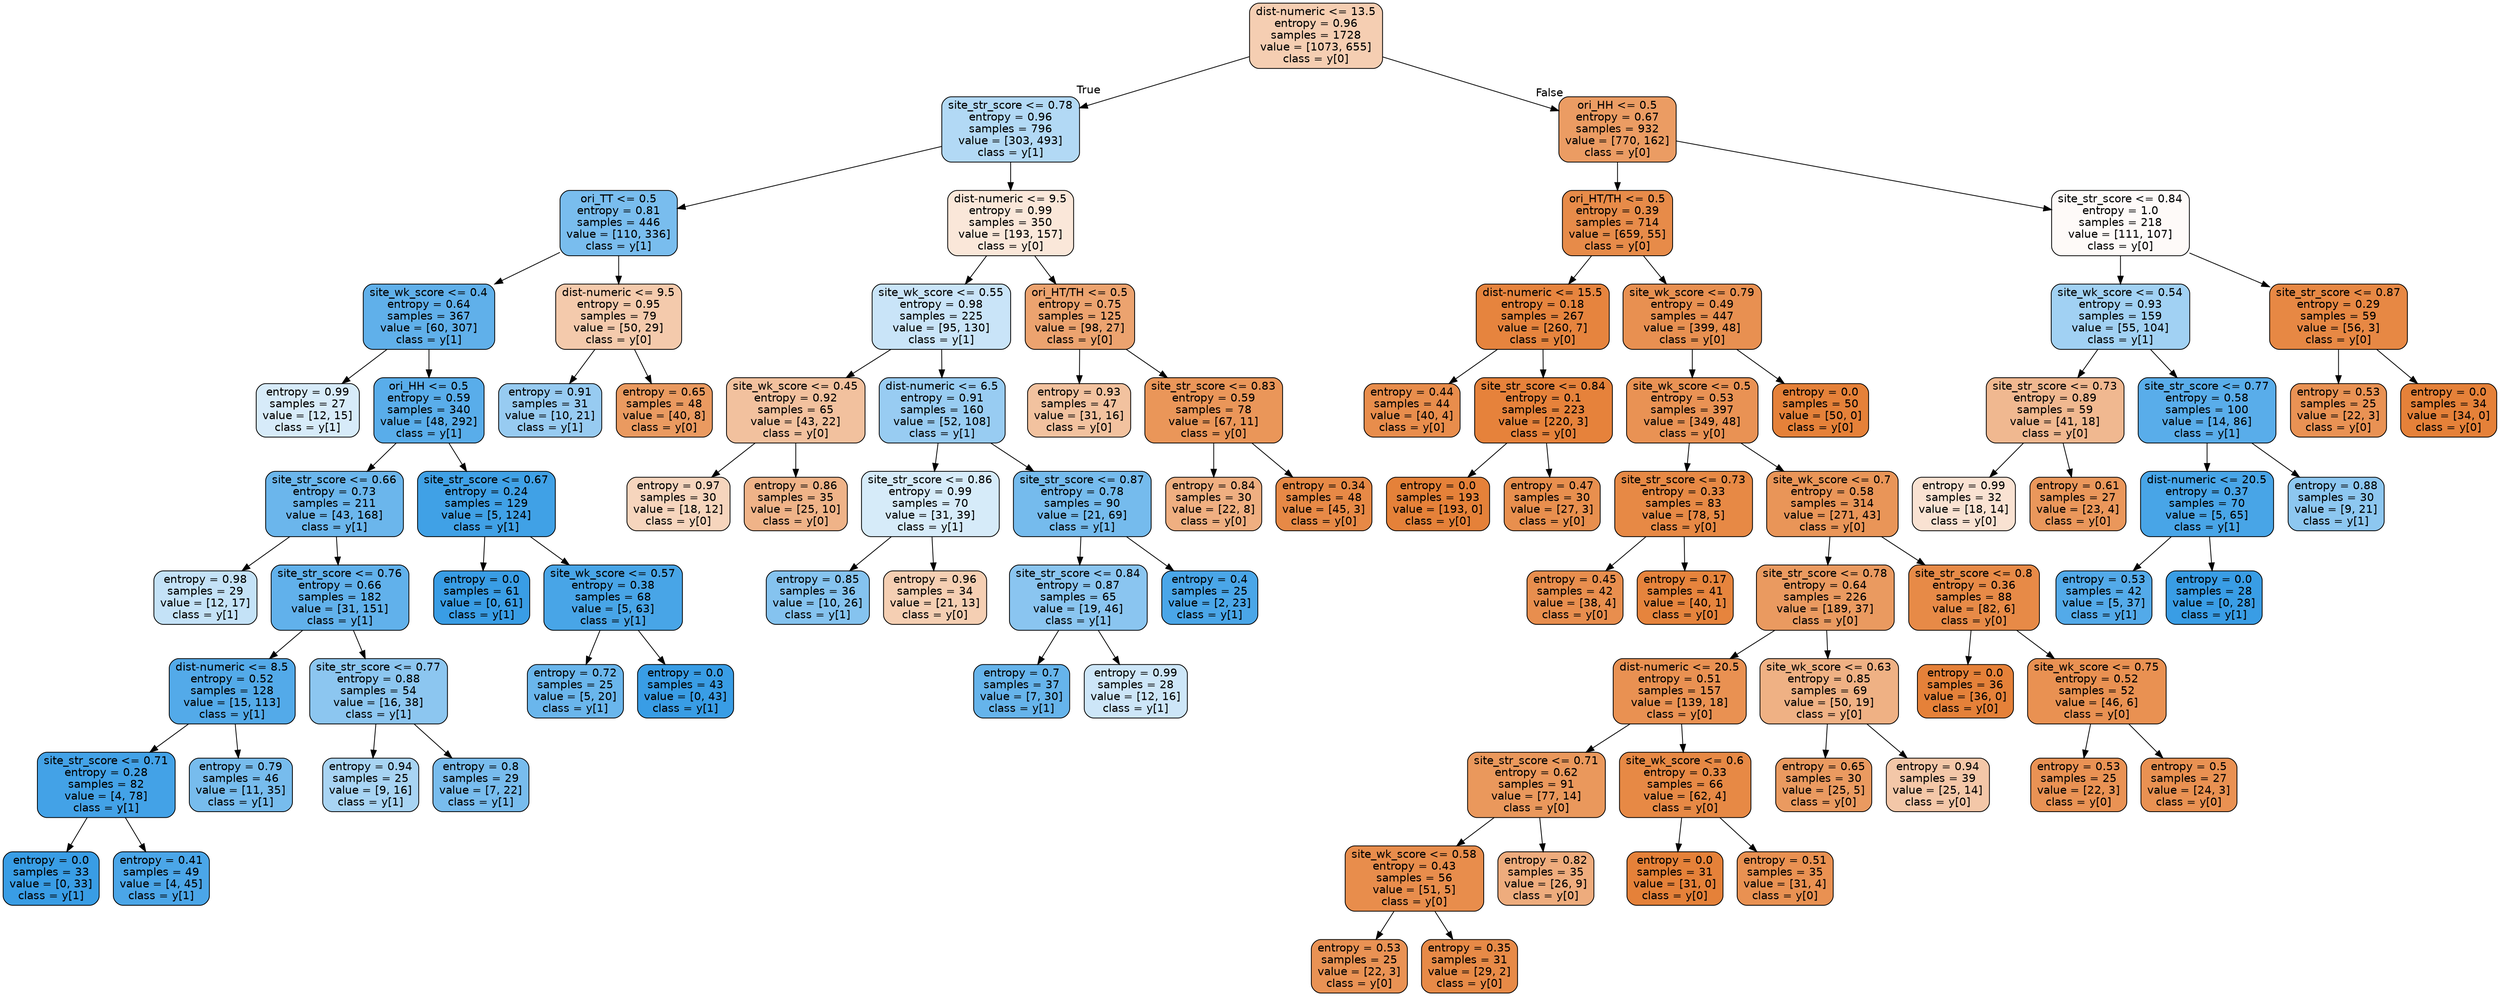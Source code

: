 digraph Tree {
node [shape=box, style="filled, rounded", color="black", fontname=helvetica] ;
edge [fontname=helvetica] ;
0 [label="dist-numeric <= 13.5\nentropy = 0.96\nsamples = 1728\nvalue = [1073, 655]\nclass = y[0]", fillcolor="#e5813963"] ;
1 [label="site_str_score <= 0.78\nentropy = 0.96\nsamples = 796\nvalue = [303, 493]\nclass = y[1]", fillcolor="#399de562"] ;
0 -> 1 [labeldistance=2.5, labelangle=45, headlabel="True"] ;
2 [label="ori_TT <= 0.5\nentropy = 0.81\nsamples = 446\nvalue = [110, 336]\nclass = y[1]", fillcolor="#399de5ac"] ;
1 -> 2 ;
3 [label="site_wk_score <= 0.4\nentropy = 0.64\nsamples = 367\nvalue = [60, 307]\nclass = y[1]", fillcolor="#399de5cd"] ;
2 -> 3 ;
4 [label="entropy = 0.99\nsamples = 27\nvalue = [12, 15]\nclass = y[1]", fillcolor="#399de533"] ;
3 -> 4 ;
5 [label="ori_HH <= 0.5\nentropy = 0.59\nsamples = 340\nvalue = [48, 292]\nclass = y[1]", fillcolor="#399de5d5"] ;
3 -> 5 ;
6 [label="site_str_score <= 0.66\nentropy = 0.73\nsamples = 211\nvalue = [43, 168]\nclass = y[1]", fillcolor="#399de5be"] ;
5 -> 6 ;
7 [label="entropy = 0.98\nsamples = 29\nvalue = [12, 17]\nclass = y[1]", fillcolor="#399de54b"] ;
6 -> 7 ;
8 [label="site_str_score <= 0.76\nentropy = 0.66\nsamples = 182\nvalue = [31, 151]\nclass = y[1]", fillcolor="#399de5cb"] ;
6 -> 8 ;
9 [label="dist-numeric <= 8.5\nentropy = 0.52\nsamples = 128\nvalue = [15, 113]\nclass = y[1]", fillcolor="#399de5dd"] ;
8 -> 9 ;
10 [label="site_str_score <= 0.71\nentropy = 0.28\nsamples = 82\nvalue = [4, 78]\nclass = y[1]", fillcolor="#399de5f2"] ;
9 -> 10 ;
11 [label="entropy = 0.0\nsamples = 33\nvalue = [0, 33]\nclass = y[1]", fillcolor="#399de5ff"] ;
10 -> 11 ;
12 [label="entropy = 0.41\nsamples = 49\nvalue = [4, 45]\nclass = y[1]", fillcolor="#399de5e8"] ;
10 -> 12 ;
13 [label="entropy = 0.79\nsamples = 46\nvalue = [11, 35]\nclass = y[1]", fillcolor="#399de5af"] ;
9 -> 13 ;
14 [label="site_str_score <= 0.77\nentropy = 0.88\nsamples = 54\nvalue = [16, 38]\nclass = y[1]", fillcolor="#399de594"] ;
8 -> 14 ;
15 [label="entropy = 0.94\nsamples = 25\nvalue = [9, 16]\nclass = y[1]", fillcolor="#399de570"] ;
14 -> 15 ;
16 [label="entropy = 0.8\nsamples = 29\nvalue = [7, 22]\nclass = y[1]", fillcolor="#399de5ae"] ;
14 -> 16 ;
17 [label="site_str_score <= 0.67\nentropy = 0.24\nsamples = 129\nvalue = [5, 124]\nclass = y[1]", fillcolor="#399de5f5"] ;
5 -> 17 ;
18 [label="entropy = 0.0\nsamples = 61\nvalue = [0, 61]\nclass = y[1]", fillcolor="#399de5ff"] ;
17 -> 18 ;
19 [label="site_wk_score <= 0.57\nentropy = 0.38\nsamples = 68\nvalue = [5, 63]\nclass = y[1]", fillcolor="#399de5eb"] ;
17 -> 19 ;
20 [label="entropy = 0.72\nsamples = 25\nvalue = [5, 20]\nclass = y[1]", fillcolor="#399de5bf"] ;
19 -> 20 ;
21 [label="entropy = 0.0\nsamples = 43\nvalue = [0, 43]\nclass = y[1]", fillcolor="#399de5ff"] ;
19 -> 21 ;
22 [label="dist-numeric <= 9.5\nentropy = 0.95\nsamples = 79\nvalue = [50, 29]\nclass = y[0]", fillcolor="#e581396b"] ;
2 -> 22 ;
23 [label="entropy = 0.91\nsamples = 31\nvalue = [10, 21]\nclass = y[1]", fillcolor="#399de586"] ;
22 -> 23 ;
24 [label="entropy = 0.65\nsamples = 48\nvalue = [40, 8]\nclass = y[0]", fillcolor="#e58139cc"] ;
22 -> 24 ;
25 [label="dist-numeric <= 9.5\nentropy = 0.99\nsamples = 350\nvalue = [193, 157]\nclass = y[0]", fillcolor="#e5813930"] ;
1 -> 25 ;
26 [label="site_wk_score <= 0.55\nentropy = 0.98\nsamples = 225\nvalue = [95, 130]\nclass = y[1]", fillcolor="#399de545"] ;
25 -> 26 ;
27 [label="site_wk_score <= 0.45\nentropy = 0.92\nsamples = 65\nvalue = [43, 22]\nclass = y[0]", fillcolor="#e581397d"] ;
26 -> 27 ;
28 [label="entropy = 0.97\nsamples = 30\nvalue = [18, 12]\nclass = y[0]", fillcolor="#e5813955"] ;
27 -> 28 ;
29 [label="entropy = 0.86\nsamples = 35\nvalue = [25, 10]\nclass = y[0]", fillcolor="#e5813999"] ;
27 -> 29 ;
30 [label="dist-numeric <= 6.5\nentropy = 0.91\nsamples = 160\nvalue = [52, 108]\nclass = y[1]", fillcolor="#399de584"] ;
26 -> 30 ;
31 [label="site_str_score <= 0.86\nentropy = 0.99\nsamples = 70\nvalue = [31, 39]\nclass = y[1]", fillcolor="#399de534"] ;
30 -> 31 ;
32 [label="entropy = 0.85\nsamples = 36\nvalue = [10, 26]\nclass = y[1]", fillcolor="#399de59d"] ;
31 -> 32 ;
33 [label="entropy = 0.96\nsamples = 34\nvalue = [21, 13]\nclass = y[0]", fillcolor="#e5813961"] ;
31 -> 33 ;
34 [label="site_str_score <= 0.87\nentropy = 0.78\nsamples = 90\nvalue = [21, 69]\nclass = y[1]", fillcolor="#399de5b1"] ;
30 -> 34 ;
35 [label="site_str_score <= 0.84\nentropy = 0.87\nsamples = 65\nvalue = [19, 46]\nclass = y[1]", fillcolor="#399de596"] ;
34 -> 35 ;
36 [label="entropy = 0.7\nsamples = 37\nvalue = [7, 30]\nclass = y[1]", fillcolor="#399de5c4"] ;
35 -> 36 ;
37 [label="entropy = 0.99\nsamples = 28\nvalue = [12, 16]\nclass = y[1]", fillcolor="#399de540"] ;
35 -> 37 ;
38 [label="entropy = 0.4\nsamples = 25\nvalue = [2, 23]\nclass = y[1]", fillcolor="#399de5e9"] ;
34 -> 38 ;
39 [label="ori_HT/TH <= 0.5\nentropy = 0.75\nsamples = 125\nvalue = [98, 27]\nclass = y[0]", fillcolor="#e58139b9"] ;
25 -> 39 ;
40 [label="entropy = 0.93\nsamples = 47\nvalue = [31, 16]\nclass = y[0]", fillcolor="#e581397b"] ;
39 -> 40 ;
41 [label="site_str_score <= 0.83\nentropy = 0.59\nsamples = 78\nvalue = [67, 11]\nclass = y[0]", fillcolor="#e58139d5"] ;
39 -> 41 ;
42 [label="entropy = 0.84\nsamples = 30\nvalue = [22, 8]\nclass = y[0]", fillcolor="#e58139a2"] ;
41 -> 42 ;
43 [label="entropy = 0.34\nsamples = 48\nvalue = [45, 3]\nclass = y[0]", fillcolor="#e58139ee"] ;
41 -> 43 ;
44 [label="ori_HH <= 0.5\nentropy = 0.67\nsamples = 932\nvalue = [770, 162]\nclass = y[0]", fillcolor="#e58139c9"] ;
0 -> 44 [labeldistance=2.5, labelangle=-45, headlabel="False"] ;
45 [label="ori_HT/TH <= 0.5\nentropy = 0.39\nsamples = 714\nvalue = [659, 55]\nclass = y[0]", fillcolor="#e58139ea"] ;
44 -> 45 ;
46 [label="dist-numeric <= 15.5\nentropy = 0.18\nsamples = 267\nvalue = [260, 7]\nclass = y[0]", fillcolor="#e58139f8"] ;
45 -> 46 ;
47 [label="entropy = 0.44\nsamples = 44\nvalue = [40, 4]\nclass = y[0]", fillcolor="#e58139e6"] ;
46 -> 47 ;
48 [label="site_str_score <= 0.84\nentropy = 0.1\nsamples = 223\nvalue = [220, 3]\nclass = y[0]", fillcolor="#e58139fc"] ;
46 -> 48 ;
49 [label="entropy = 0.0\nsamples = 193\nvalue = [193, 0]\nclass = y[0]", fillcolor="#e58139ff"] ;
48 -> 49 ;
50 [label="entropy = 0.47\nsamples = 30\nvalue = [27, 3]\nclass = y[0]", fillcolor="#e58139e3"] ;
48 -> 50 ;
51 [label="site_wk_score <= 0.79\nentropy = 0.49\nsamples = 447\nvalue = [399, 48]\nclass = y[0]", fillcolor="#e58139e0"] ;
45 -> 51 ;
52 [label="site_wk_score <= 0.5\nentropy = 0.53\nsamples = 397\nvalue = [349, 48]\nclass = y[0]", fillcolor="#e58139dc"] ;
51 -> 52 ;
53 [label="site_str_score <= 0.73\nentropy = 0.33\nsamples = 83\nvalue = [78, 5]\nclass = y[0]", fillcolor="#e58139ef"] ;
52 -> 53 ;
54 [label="entropy = 0.45\nsamples = 42\nvalue = [38, 4]\nclass = y[0]", fillcolor="#e58139e4"] ;
53 -> 54 ;
55 [label="entropy = 0.17\nsamples = 41\nvalue = [40, 1]\nclass = y[0]", fillcolor="#e58139f9"] ;
53 -> 55 ;
56 [label="site_wk_score <= 0.7\nentropy = 0.58\nsamples = 314\nvalue = [271, 43]\nclass = y[0]", fillcolor="#e58139d7"] ;
52 -> 56 ;
57 [label="site_str_score <= 0.78\nentropy = 0.64\nsamples = 226\nvalue = [189, 37]\nclass = y[0]", fillcolor="#e58139cd"] ;
56 -> 57 ;
58 [label="dist-numeric <= 20.5\nentropy = 0.51\nsamples = 157\nvalue = [139, 18]\nclass = y[0]", fillcolor="#e58139de"] ;
57 -> 58 ;
59 [label="site_str_score <= 0.71\nentropy = 0.62\nsamples = 91\nvalue = [77, 14]\nclass = y[0]", fillcolor="#e58139d1"] ;
58 -> 59 ;
60 [label="site_wk_score <= 0.58\nentropy = 0.43\nsamples = 56\nvalue = [51, 5]\nclass = y[0]", fillcolor="#e58139e6"] ;
59 -> 60 ;
61 [label="entropy = 0.53\nsamples = 25\nvalue = [22, 3]\nclass = y[0]", fillcolor="#e58139dc"] ;
60 -> 61 ;
62 [label="entropy = 0.35\nsamples = 31\nvalue = [29, 2]\nclass = y[0]", fillcolor="#e58139ed"] ;
60 -> 62 ;
63 [label="entropy = 0.82\nsamples = 35\nvalue = [26, 9]\nclass = y[0]", fillcolor="#e58139a7"] ;
59 -> 63 ;
64 [label="site_wk_score <= 0.6\nentropy = 0.33\nsamples = 66\nvalue = [62, 4]\nclass = y[0]", fillcolor="#e58139ef"] ;
58 -> 64 ;
65 [label="entropy = 0.0\nsamples = 31\nvalue = [31, 0]\nclass = y[0]", fillcolor="#e58139ff"] ;
64 -> 65 ;
66 [label="entropy = 0.51\nsamples = 35\nvalue = [31, 4]\nclass = y[0]", fillcolor="#e58139de"] ;
64 -> 66 ;
67 [label="site_wk_score <= 0.63\nentropy = 0.85\nsamples = 69\nvalue = [50, 19]\nclass = y[0]", fillcolor="#e581399e"] ;
57 -> 67 ;
68 [label="entropy = 0.65\nsamples = 30\nvalue = [25, 5]\nclass = y[0]", fillcolor="#e58139cc"] ;
67 -> 68 ;
69 [label="entropy = 0.94\nsamples = 39\nvalue = [25, 14]\nclass = y[0]", fillcolor="#e5813970"] ;
67 -> 69 ;
70 [label="site_str_score <= 0.8\nentropy = 0.36\nsamples = 88\nvalue = [82, 6]\nclass = y[0]", fillcolor="#e58139ec"] ;
56 -> 70 ;
71 [label="entropy = 0.0\nsamples = 36\nvalue = [36, 0]\nclass = y[0]", fillcolor="#e58139ff"] ;
70 -> 71 ;
72 [label="site_wk_score <= 0.75\nentropy = 0.52\nsamples = 52\nvalue = [46, 6]\nclass = y[0]", fillcolor="#e58139de"] ;
70 -> 72 ;
73 [label="entropy = 0.53\nsamples = 25\nvalue = [22, 3]\nclass = y[0]", fillcolor="#e58139dc"] ;
72 -> 73 ;
74 [label="entropy = 0.5\nsamples = 27\nvalue = [24, 3]\nclass = y[0]", fillcolor="#e58139df"] ;
72 -> 74 ;
75 [label="entropy = 0.0\nsamples = 50\nvalue = [50, 0]\nclass = y[0]", fillcolor="#e58139ff"] ;
51 -> 75 ;
76 [label="site_str_score <= 0.84\nentropy = 1.0\nsamples = 218\nvalue = [111, 107]\nclass = y[0]", fillcolor="#e5813909"] ;
44 -> 76 ;
77 [label="site_wk_score <= 0.54\nentropy = 0.93\nsamples = 159\nvalue = [55, 104]\nclass = y[1]", fillcolor="#399de578"] ;
76 -> 77 ;
78 [label="site_str_score <= 0.73\nentropy = 0.89\nsamples = 59\nvalue = [41, 18]\nclass = y[0]", fillcolor="#e581398f"] ;
77 -> 78 ;
79 [label="entropy = 0.99\nsamples = 32\nvalue = [18, 14]\nclass = y[0]", fillcolor="#e5813939"] ;
78 -> 79 ;
80 [label="entropy = 0.61\nsamples = 27\nvalue = [23, 4]\nclass = y[0]", fillcolor="#e58139d3"] ;
78 -> 80 ;
81 [label="site_str_score <= 0.77\nentropy = 0.58\nsamples = 100\nvalue = [14, 86]\nclass = y[1]", fillcolor="#399de5d5"] ;
77 -> 81 ;
82 [label="dist-numeric <= 20.5\nentropy = 0.37\nsamples = 70\nvalue = [5, 65]\nclass = y[1]", fillcolor="#399de5eb"] ;
81 -> 82 ;
83 [label="entropy = 0.53\nsamples = 42\nvalue = [5, 37]\nclass = y[1]", fillcolor="#399de5dd"] ;
82 -> 83 ;
84 [label="entropy = 0.0\nsamples = 28\nvalue = [0, 28]\nclass = y[1]", fillcolor="#399de5ff"] ;
82 -> 84 ;
85 [label="entropy = 0.88\nsamples = 30\nvalue = [9, 21]\nclass = y[1]", fillcolor="#399de592"] ;
81 -> 85 ;
86 [label="site_str_score <= 0.87\nentropy = 0.29\nsamples = 59\nvalue = [56, 3]\nclass = y[0]", fillcolor="#e58139f1"] ;
76 -> 86 ;
87 [label="entropy = 0.53\nsamples = 25\nvalue = [22, 3]\nclass = y[0]", fillcolor="#e58139dc"] ;
86 -> 87 ;
88 [label="entropy = 0.0\nsamples = 34\nvalue = [34, 0]\nclass = y[0]", fillcolor="#e58139ff"] ;
86 -> 88 ;
}
